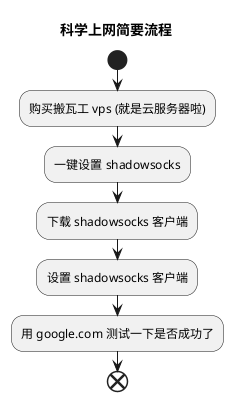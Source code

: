 @startUML
title 科学上网简要流程
start
:购买搬瓦工 vps (就是云服务器啦);
:一键设置 shadowsocks;
:下载 shadowsocks 客户端;
:设置 shadowsocks 客户端;
:用 google.com 测试一下是否成功了;
end
@endUML